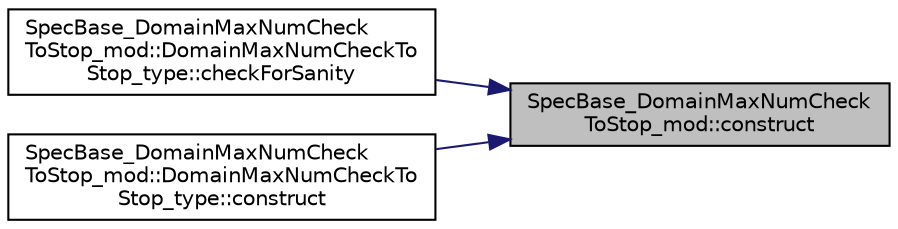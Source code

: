 digraph "SpecBase_DomainMaxNumCheckToStop_mod::construct"
{
 // LATEX_PDF_SIZE
  edge [fontname="Helvetica",fontsize="10",labelfontname="Helvetica",labelfontsize="10"];
  node [fontname="Helvetica",fontsize="10",shape=record];
  rankdir="RL";
  Node1 [label="SpecBase_DomainMaxNumCheck\lToStop_mod::construct",height=0.2,width=0.4,color="black", fillcolor="grey75", style="filled", fontcolor="black",tooltip=" "];
  Node1 -> Node2 [dir="back",color="midnightblue",fontsize="10",style="solid",fontname="Helvetica"];
  Node2 [label="SpecBase_DomainMaxNumCheck\lToStop_mod::DomainMaxNumCheckTo\lStop_type::checkForSanity",height=0.2,width=0.4,color="black", fillcolor="white", style="filled",URL="$structSpecBase__DomainMaxNumCheckToStop__mod_1_1DomainMaxNumCheckToStop__type.html#a887b53a63dd10e494671887e84b4b7a6",tooltip=" "];
  Node1 -> Node3 [dir="back",color="midnightblue",fontsize="10",style="solid",fontname="Helvetica"];
  Node3 [label="SpecBase_DomainMaxNumCheck\lToStop_mod::DomainMaxNumCheckTo\lStop_type::construct",height=0.2,width=0.4,color="black", fillcolor="white", style="filled",URL="$structSpecBase__DomainMaxNumCheckToStop__mod_1_1DomainMaxNumCheckToStop__type.html#a8b7d746d46b2638f0a6a80f87b453f7a",tooltip=" "];
}
